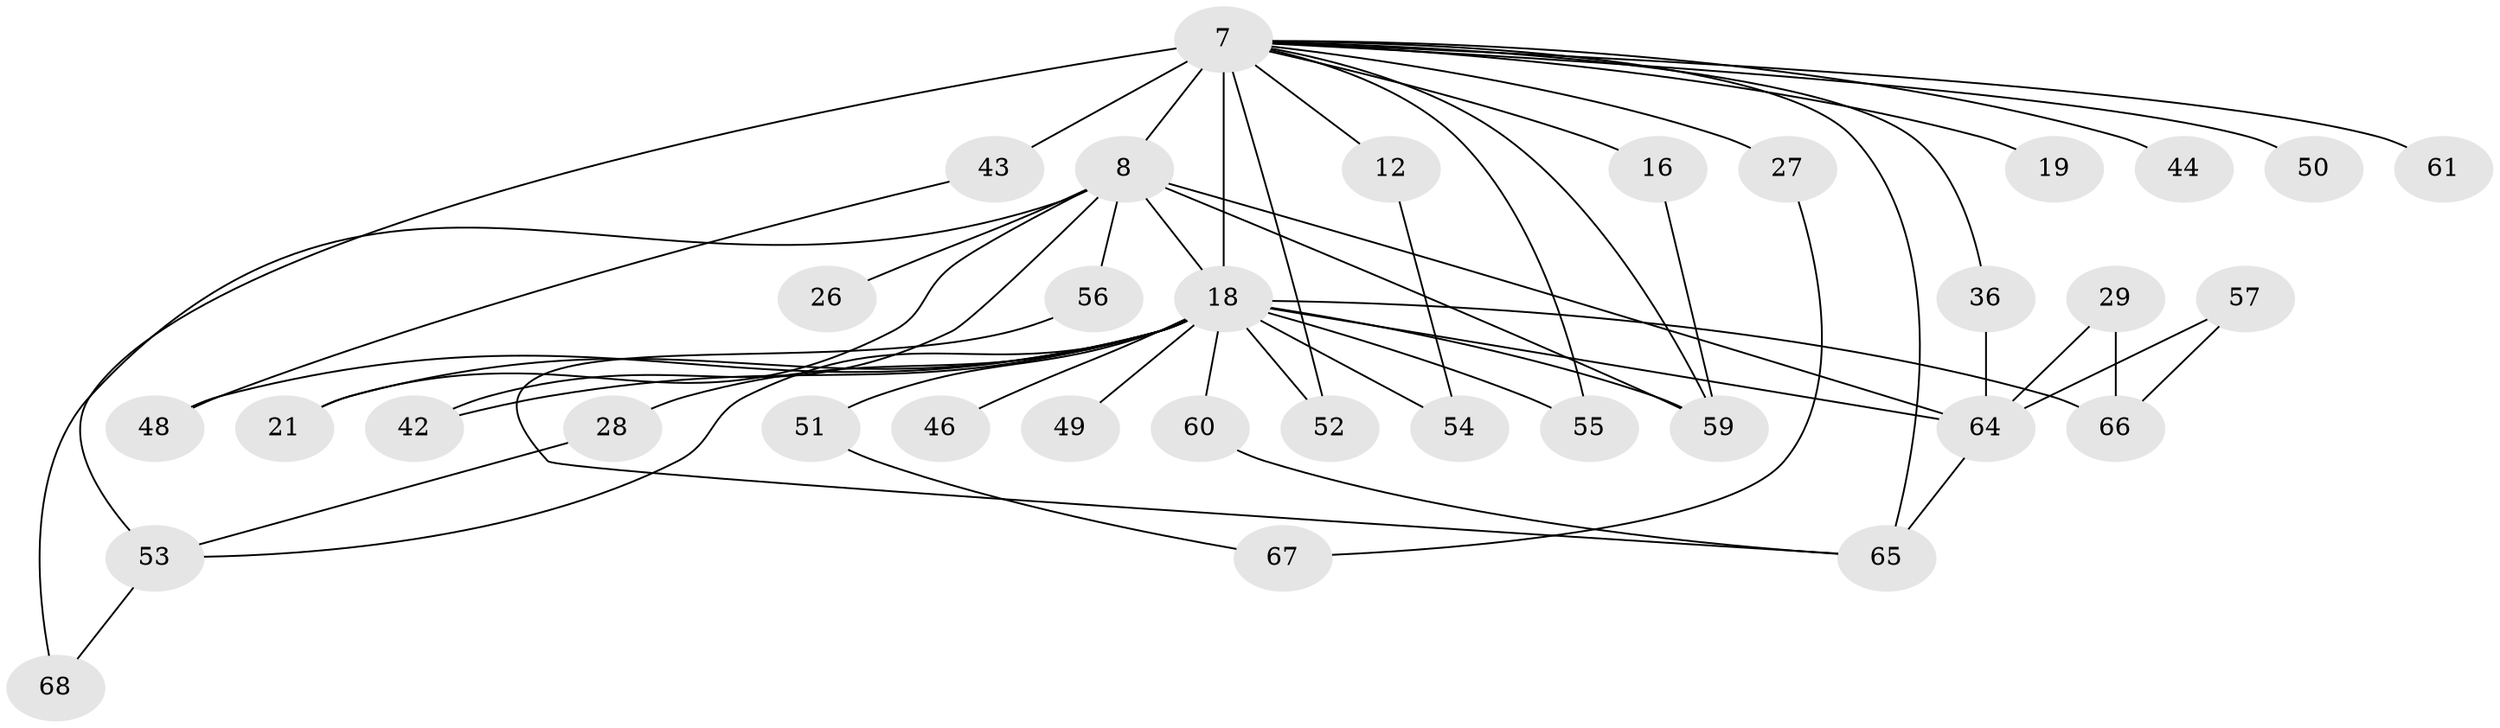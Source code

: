 // original degree distribution, {18: 0.014705882352941176, 15: 0.058823529411764705, 16: 0.029411764705882353, 21: 0.014705882352941176, 13: 0.014705882352941176, 20: 0.014705882352941176, 3: 0.19117647058823528, 2: 0.5294117647058824, 5: 0.014705882352941176, 4: 0.07352941176470588, 10: 0.014705882352941176, 6: 0.029411764705882353}
// Generated by graph-tools (version 1.1) at 2025/44/03/09/25 04:44:51]
// undirected, 34 vertices, 54 edges
graph export_dot {
graph [start="1"]
  node [color=gray90,style=filled];
  7 [super="+2+4"];
  8 [super="+3"];
  12;
  16;
  18 [super="+10+14"];
  19;
  21 [super="+11"];
  26;
  27;
  28;
  29;
  36;
  42;
  43;
  44;
  46;
  48;
  49;
  50;
  51 [super="+38"];
  52;
  53 [super="+34"];
  54;
  55 [super="+17"];
  56;
  57;
  59 [super="+32+13"];
  60;
  61;
  64 [super="+23+58+63"];
  65 [super="+35+39"];
  66 [super="+24+62+45+40"];
  67;
  68 [super="+47"];
  7 -- 8 [weight=8];
  7 -- 12 [weight=2];
  7 -- 16 [weight=2];
  7 -- 19 [weight=2];
  7 -- 36;
  7 -- 18 [weight=18];
  7 -- 50 [weight=2];
  7 -- 53 [weight=3];
  7 -- 55;
  7 -- 43 [weight=2];
  7 -- 44 [weight=2];
  7 -- 52;
  7 -- 27 [weight=2];
  7 -- 61;
  7 -- 65 [weight=2];
  7 -- 59;
  8 -- 26 [weight=2];
  8 -- 42;
  8 -- 64 [weight=3];
  8 -- 68 [weight=2];
  8 -- 56;
  8 -- 21;
  8 -- 59 [weight=3];
  8 -- 18 [weight=8];
  12 -- 54;
  16 -- 59;
  18 -- 64 [weight=3];
  18 -- 66 [weight=8];
  18 -- 21 [weight=2];
  18 -- 42;
  18 -- 46 [weight=2];
  18 -- 49 [weight=2];
  18 -- 51 [weight=3];
  18 -- 52;
  18 -- 53 [weight=2];
  18 -- 55 [weight=2];
  18 -- 59;
  18 -- 60;
  18 -- 48;
  18 -- 54;
  18 -- 28;
  27 -- 67;
  28 -- 53;
  29 -- 64;
  29 -- 66;
  36 -- 64;
  43 -- 48;
  51 -- 67;
  53 -- 68;
  56 -- 65;
  57 -- 66;
  57 -- 64;
  60 -- 65;
  64 -- 65 [weight=3];
}
